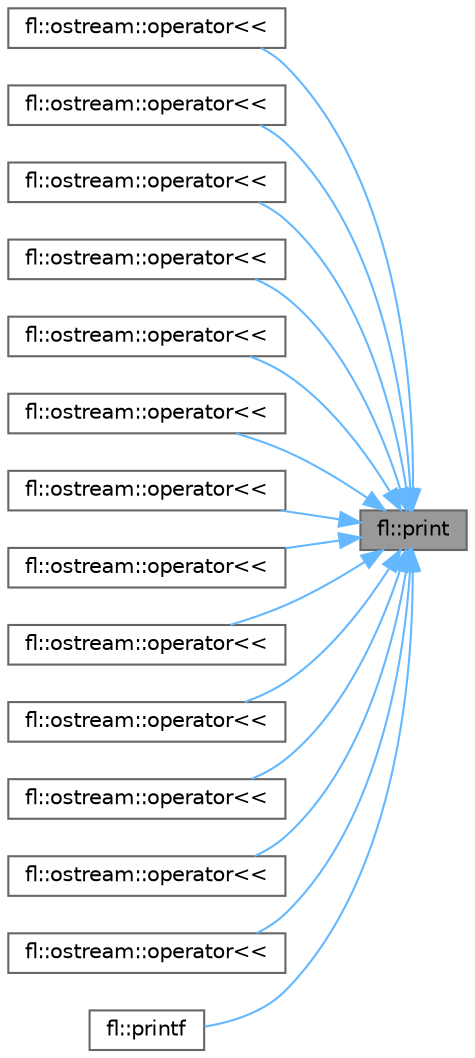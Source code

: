 digraph "fl::print"
{
 // INTERACTIVE_SVG=YES
 // LATEX_PDF_SIZE
  bgcolor="transparent";
  edge [fontname=Helvetica,fontsize=10,labelfontname=Helvetica,labelfontsize=10];
  node [fontname=Helvetica,fontsize=10,shape=box,height=0.2,width=0.4];
  rankdir="RL";
  Node1 [id="Node000001",label="fl::print",height=0.2,width=0.4,color="gray40", fillcolor="grey60", style="filled", fontcolor="black",tooltip=" "];
  Node1 -> Node2 [id="edge1_Node000001_Node000002",dir="back",color="steelblue1",style="solid",tooltip=" "];
  Node2 [id="Node000002",label="fl::ostream::operator\<\<",height=0.2,width=0.4,color="grey40", fillcolor="white", style="filled",URL="$d1/de8/classfl_1_1ostream_a45b7afc0d9e055dd7c48be8964c8d119.html#a45b7afc0d9e055dd7c48be8964c8d119",tooltip=" "];
  Node1 -> Node3 [id="edge2_Node000001_Node000003",dir="back",color="steelblue1",style="solid",tooltip=" "];
  Node3 [id="Node000003",label="fl::ostream::operator\<\<",height=0.2,width=0.4,color="grey40", fillcolor="white", style="filled",URL="$d1/de8/classfl_1_1ostream_ad14a4150a616053a1528fac9b36202d6.html#ad14a4150a616053a1528fac9b36202d6",tooltip=" "];
  Node1 -> Node4 [id="edge3_Node000001_Node000004",dir="back",color="steelblue1",style="solid",tooltip=" "];
  Node4 [id="Node000004",label="fl::ostream::operator\<\<",height=0.2,width=0.4,color="grey40", fillcolor="white", style="filled",URL="$d1/de8/classfl_1_1ostream_aaa8ec435fd1937f3d4dd7597359869ae.html#aaa8ec435fd1937f3d4dd7597359869ae",tooltip=" "];
  Node1 -> Node5 [id="edge4_Node000001_Node000005",dir="back",color="steelblue1",style="solid",tooltip=" "];
  Node5 [id="Node000005",label="fl::ostream::operator\<\<",height=0.2,width=0.4,color="grey40", fillcolor="white", style="filled",URL="$d1/de8/classfl_1_1ostream_a17fbb61bdbc0f310d9354ec8225c6c63.html#a17fbb61bdbc0f310d9354ec8225c6c63",tooltip=" "];
  Node1 -> Node6 [id="edge5_Node000001_Node000006",dir="back",color="steelblue1",style="solid",tooltip=" "];
  Node6 [id="Node000006",label="fl::ostream::operator\<\<",height=0.2,width=0.4,color="grey40", fillcolor="white", style="filled",URL="$d1/de8/classfl_1_1ostream_afbc2e403a98a4a11d0ab86371e861cb0.html#afbc2e403a98a4a11d0ab86371e861cb0",tooltip=" "];
  Node1 -> Node7 [id="edge6_Node000001_Node000007",dir="back",color="steelblue1",style="solid",tooltip=" "];
  Node7 [id="Node000007",label="fl::ostream::operator\<\<",height=0.2,width=0.4,color="grey40", fillcolor="white", style="filled",URL="$d1/de8/classfl_1_1ostream_a8bce6be68a0941c05cc7bc3d4f9bef76.html#a8bce6be68a0941c05cc7bc3d4f9bef76",tooltip=" "];
  Node1 -> Node8 [id="edge7_Node000001_Node000008",dir="back",color="steelblue1",style="solid",tooltip=" "];
  Node8 [id="Node000008",label="fl::ostream::operator\<\<",height=0.2,width=0.4,color="grey40", fillcolor="white", style="filled",URL="$d1/de8/classfl_1_1ostream_a1ec09eb7643a55429a0ae2769bdbea3e.html#a1ec09eb7643a55429a0ae2769bdbea3e",tooltip=" "];
  Node1 -> Node9 [id="edge8_Node000001_Node000009",dir="back",color="steelblue1",style="solid",tooltip=" "];
  Node9 [id="Node000009",label="fl::ostream::operator\<\<",height=0.2,width=0.4,color="grey40", fillcolor="white", style="filled",URL="$d1/de8/classfl_1_1ostream_a89a52d59a72a78c23b30f7633ceb8b09.html#a89a52d59a72a78c23b30f7633ceb8b09",tooltip=" "];
  Node1 -> Node10 [id="edge9_Node000001_Node000010",dir="back",color="steelblue1",style="solid",tooltip=" "];
  Node10 [id="Node000010",label="fl::ostream::operator\<\<",height=0.2,width=0.4,color="grey40", fillcolor="white", style="filled",URL="$d1/de8/classfl_1_1ostream_a3ca931703af69c222c29ac72fe574fc2.html#a3ca931703af69c222c29ac72fe574fc2",tooltip=" "];
  Node1 -> Node11 [id="edge10_Node000001_Node000011",dir="back",color="steelblue1",style="solid",tooltip=" "];
  Node11 [id="Node000011",label="fl::ostream::operator\<\<",height=0.2,width=0.4,color="grey40", fillcolor="white", style="filled",URL="$d1/de8/classfl_1_1ostream_ac7f3f62413226c746cd8c2efe910f383.html#ac7f3f62413226c746cd8c2efe910f383",tooltip=" "];
  Node1 -> Node12 [id="edge11_Node000001_Node000012",dir="back",color="steelblue1",style="solid",tooltip=" "];
  Node12 [id="Node000012",label="fl::ostream::operator\<\<",height=0.2,width=0.4,color="grey40", fillcolor="white", style="filled",URL="$d1/de8/classfl_1_1ostream_ac52c087e4672b8dc9668cfb6df6a8cb6.html#ac52c087e4672b8dc9668cfb6df6a8cb6",tooltip=" "];
  Node1 -> Node13 [id="edge12_Node000001_Node000013",dir="back",color="steelblue1",style="solid",tooltip=" "];
  Node13 [id="Node000013",label="fl::ostream::operator\<\<",height=0.2,width=0.4,color="grey40", fillcolor="white", style="filled",URL="$d1/de8/classfl_1_1ostream_aeffe071931b68702dfa73cead197617b.html#aeffe071931b68702dfa73cead197617b",tooltip=" "];
  Node1 -> Node14 [id="edge13_Node000001_Node000014",dir="back",color="steelblue1",style="solid",tooltip=" "];
  Node14 [id="Node000014",label="fl::ostream::operator\<\<",height=0.2,width=0.4,color="grey40", fillcolor="white", style="filled",URL="$d1/de8/classfl_1_1ostream_a35463fc803a2dd3428d64c61c07a9acd.html#a35463fc803a2dd3428d64c61c07a9acd",tooltip=" "];
  Node1 -> Node15 [id="edge14_Node000001_Node000015",dir="back",color="steelblue1",style="solid",tooltip=" "];
  Node15 [id="Node000015",label="fl::printf",height=0.2,width=0.4,color="grey40", fillcolor="white", style="filled",URL="$d4/d36/namespacefl_aaceb631da4ad7b2da0d23b9e55fda02c.html#aaceb631da4ad7b2da0d23b9e55fda02c",tooltip="Printf-like formatting function that prints directly to the platform output."];
}
